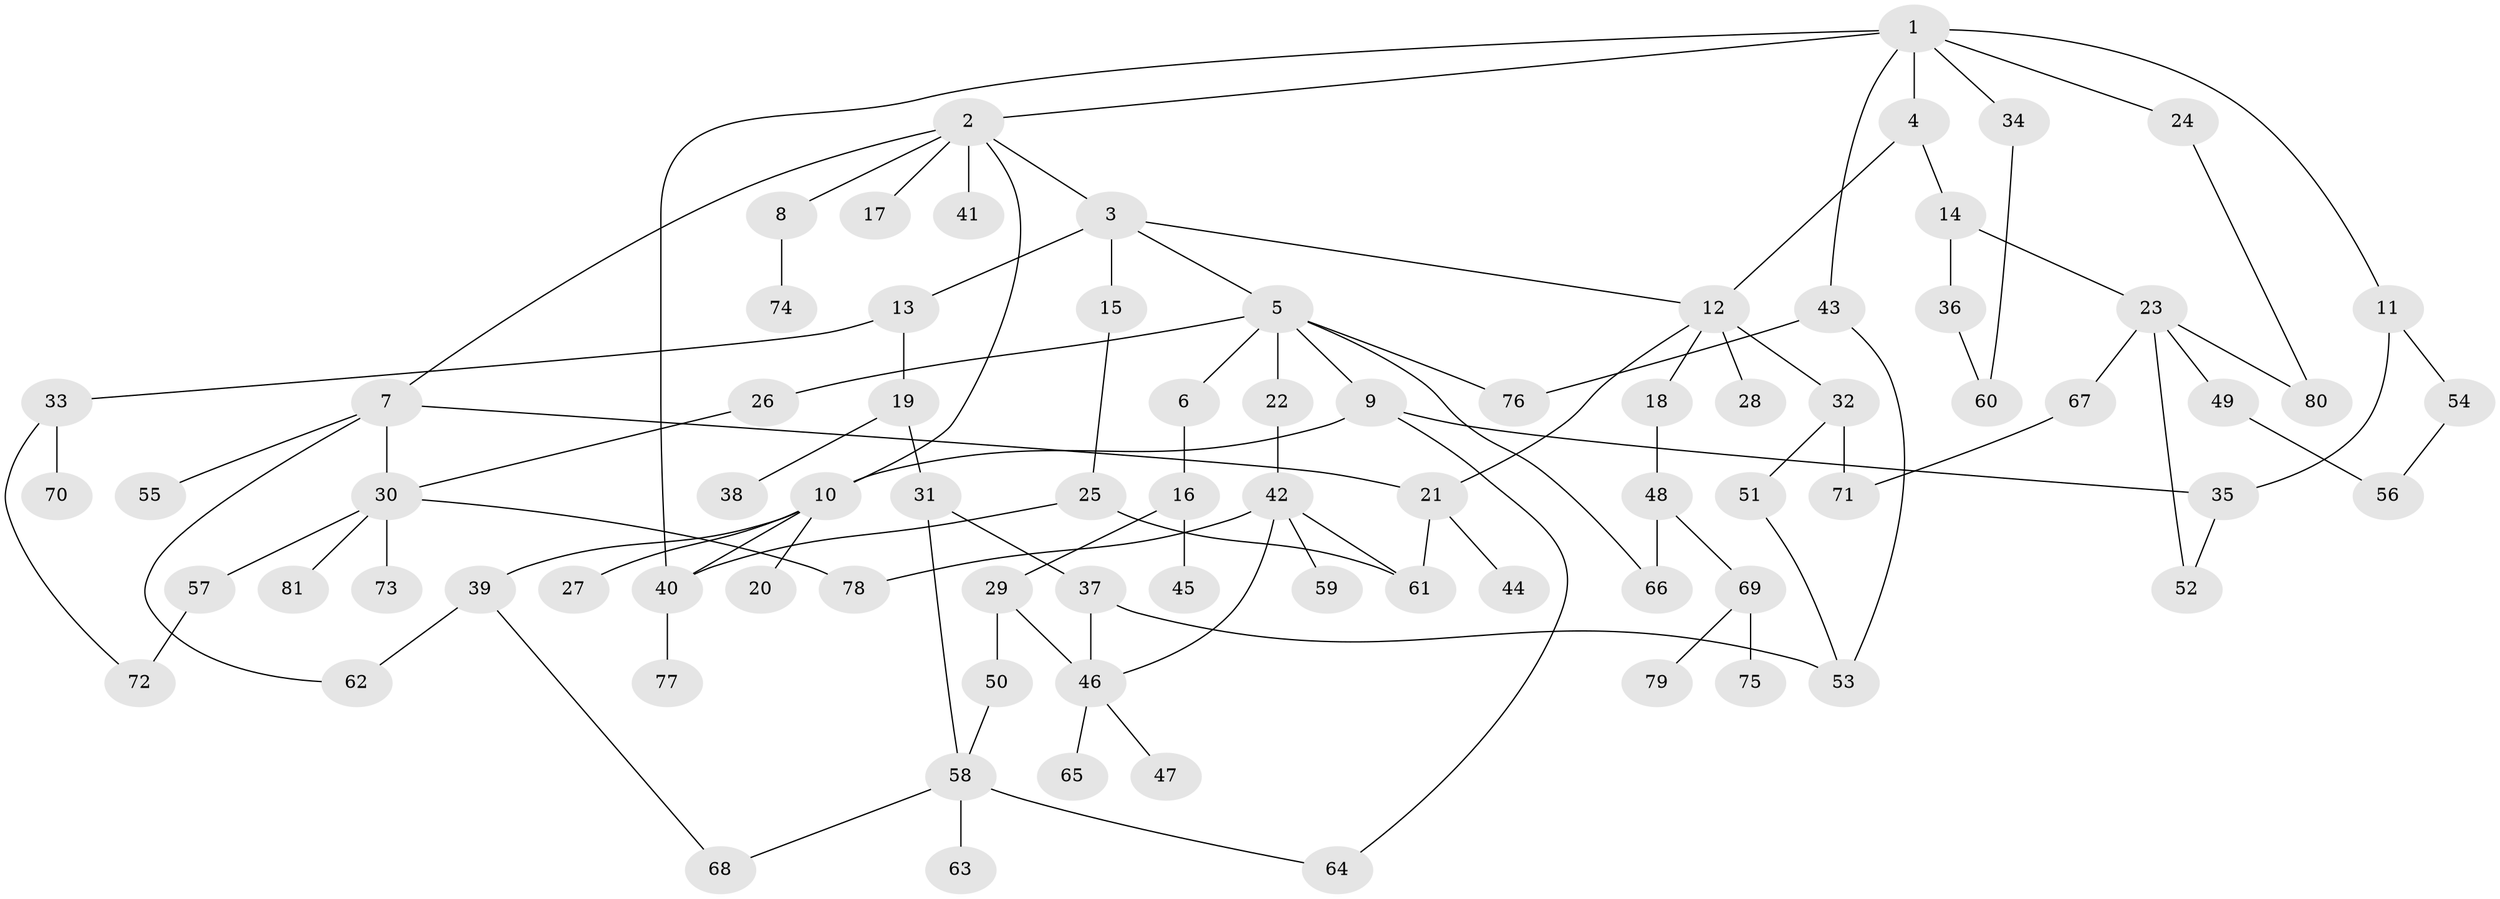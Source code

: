 // Generated by graph-tools (version 1.1) at 2025/10/02/27/25 16:10:53]
// undirected, 81 vertices, 106 edges
graph export_dot {
graph [start="1"]
  node [color=gray90,style=filled];
  1;
  2;
  3;
  4;
  5;
  6;
  7;
  8;
  9;
  10;
  11;
  12;
  13;
  14;
  15;
  16;
  17;
  18;
  19;
  20;
  21;
  22;
  23;
  24;
  25;
  26;
  27;
  28;
  29;
  30;
  31;
  32;
  33;
  34;
  35;
  36;
  37;
  38;
  39;
  40;
  41;
  42;
  43;
  44;
  45;
  46;
  47;
  48;
  49;
  50;
  51;
  52;
  53;
  54;
  55;
  56;
  57;
  58;
  59;
  60;
  61;
  62;
  63;
  64;
  65;
  66;
  67;
  68;
  69;
  70;
  71;
  72;
  73;
  74;
  75;
  76;
  77;
  78;
  79;
  80;
  81;
  1 -- 2;
  1 -- 4;
  1 -- 11;
  1 -- 24;
  1 -- 34;
  1 -- 43;
  1 -- 40;
  2 -- 3;
  2 -- 7;
  2 -- 8;
  2 -- 10;
  2 -- 17;
  2 -- 41;
  3 -- 5;
  3 -- 13;
  3 -- 15;
  3 -- 12;
  4 -- 12;
  4 -- 14;
  5 -- 6;
  5 -- 9;
  5 -- 22;
  5 -- 26;
  5 -- 66;
  5 -- 76;
  6 -- 16;
  7 -- 55;
  7 -- 62;
  7 -- 30;
  7 -- 21;
  8 -- 74;
  9 -- 64;
  9 -- 10;
  9 -- 35;
  10 -- 20;
  10 -- 27;
  10 -- 39;
  10 -- 40;
  11 -- 35;
  11 -- 54;
  12 -- 18;
  12 -- 21;
  12 -- 28;
  12 -- 32;
  13 -- 19;
  13 -- 33;
  14 -- 23;
  14 -- 36;
  15 -- 25;
  16 -- 29;
  16 -- 45;
  18 -- 48;
  19 -- 31;
  19 -- 38;
  21 -- 44;
  21 -- 61;
  22 -- 42;
  23 -- 49;
  23 -- 52;
  23 -- 67;
  23 -- 80;
  24 -- 80;
  25 -- 61;
  25 -- 40;
  26 -- 30;
  29 -- 46;
  29 -- 50;
  30 -- 57;
  30 -- 73;
  30 -- 78;
  30 -- 81;
  31 -- 37;
  31 -- 58;
  32 -- 51;
  32 -- 71;
  33 -- 70;
  33 -- 72;
  34 -- 60;
  35 -- 52;
  36 -- 60;
  37 -- 46;
  37 -- 53;
  39 -- 68;
  39 -- 62;
  40 -- 77;
  42 -- 59;
  42 -- 46;
  42 -- 61;
  42 -- 78;
  43 -- 76;
  43 -- 53;
  46 -- 47;
  46 -- 65;
  48 -- 69;
  48 -- 66;
  49 -- 56;
  50 -- 58;
  51 -- 53;
  54 -- 56;
  57 -- 72;
  58 -- 63;
  58 -- 68;
  58 -- 64;
  67 -- 71;
  69 -- 75;
  69 -- 79;
}
